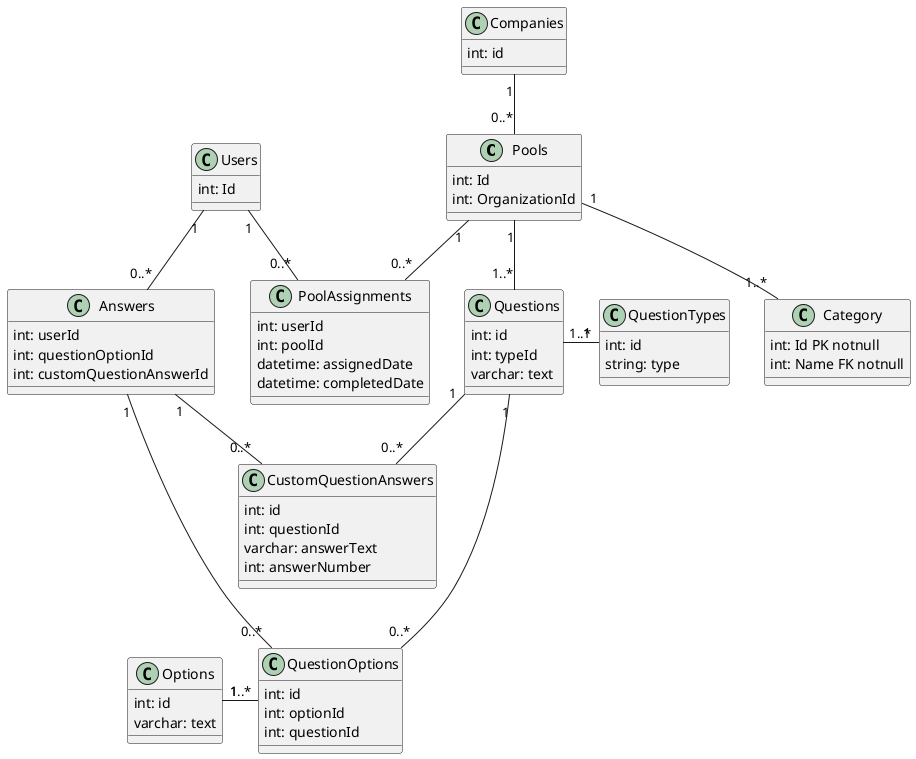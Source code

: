 @startuml
class Pools{
    int: Id
    int: OrganizationId
}
Pools "1" -- "0..*" PoolAssignments
Pools "1" -- "1..*" Questions
Pools "1" -- "1..*" Category

class Category{
    int: Id PK notnull
    int: Name FK notnull
}

class Users{
    int: Id
}
Users "1" -- "0..*" PoolAssignments
Users "1" -- "0..*" Answers

class Companies{
    int: id
}
Companies "1" -- "0..*" Pools

class PoolAssignments{
    int: userId
    int: poolId
    datetime: assignedDate
    datetime: completedDate
}

class Questions{
    int: id
    int: typeId
    varchar: text
}
Questions "1" --- "0..*" QuestionOptions
Questions "1" -- "0..*" CustomQuestionAnswers
Questions "1..*" - "1" QuestionTypes

class QuestionTypes{
    int: id
    string: type
}

class Options{
    int: id
    varchar: text
}
Options "1" - "1..*" QuestionOptions

class QuestionOptions{
    int: id
    int: optionId
    int: questionId
}

class CustomQuestionAnswers{
    int: id
    int: questionId
    varchar: answerText
    int: answerNumber
}

class Answers{
    int: userId
    int: questionOptionId
    int: customQuestionAnswerId
}
Answers "1" --- "0..*" QuestionOptions
Answers "1" -- "0..*" CustomQuestionAnswers
@enduml